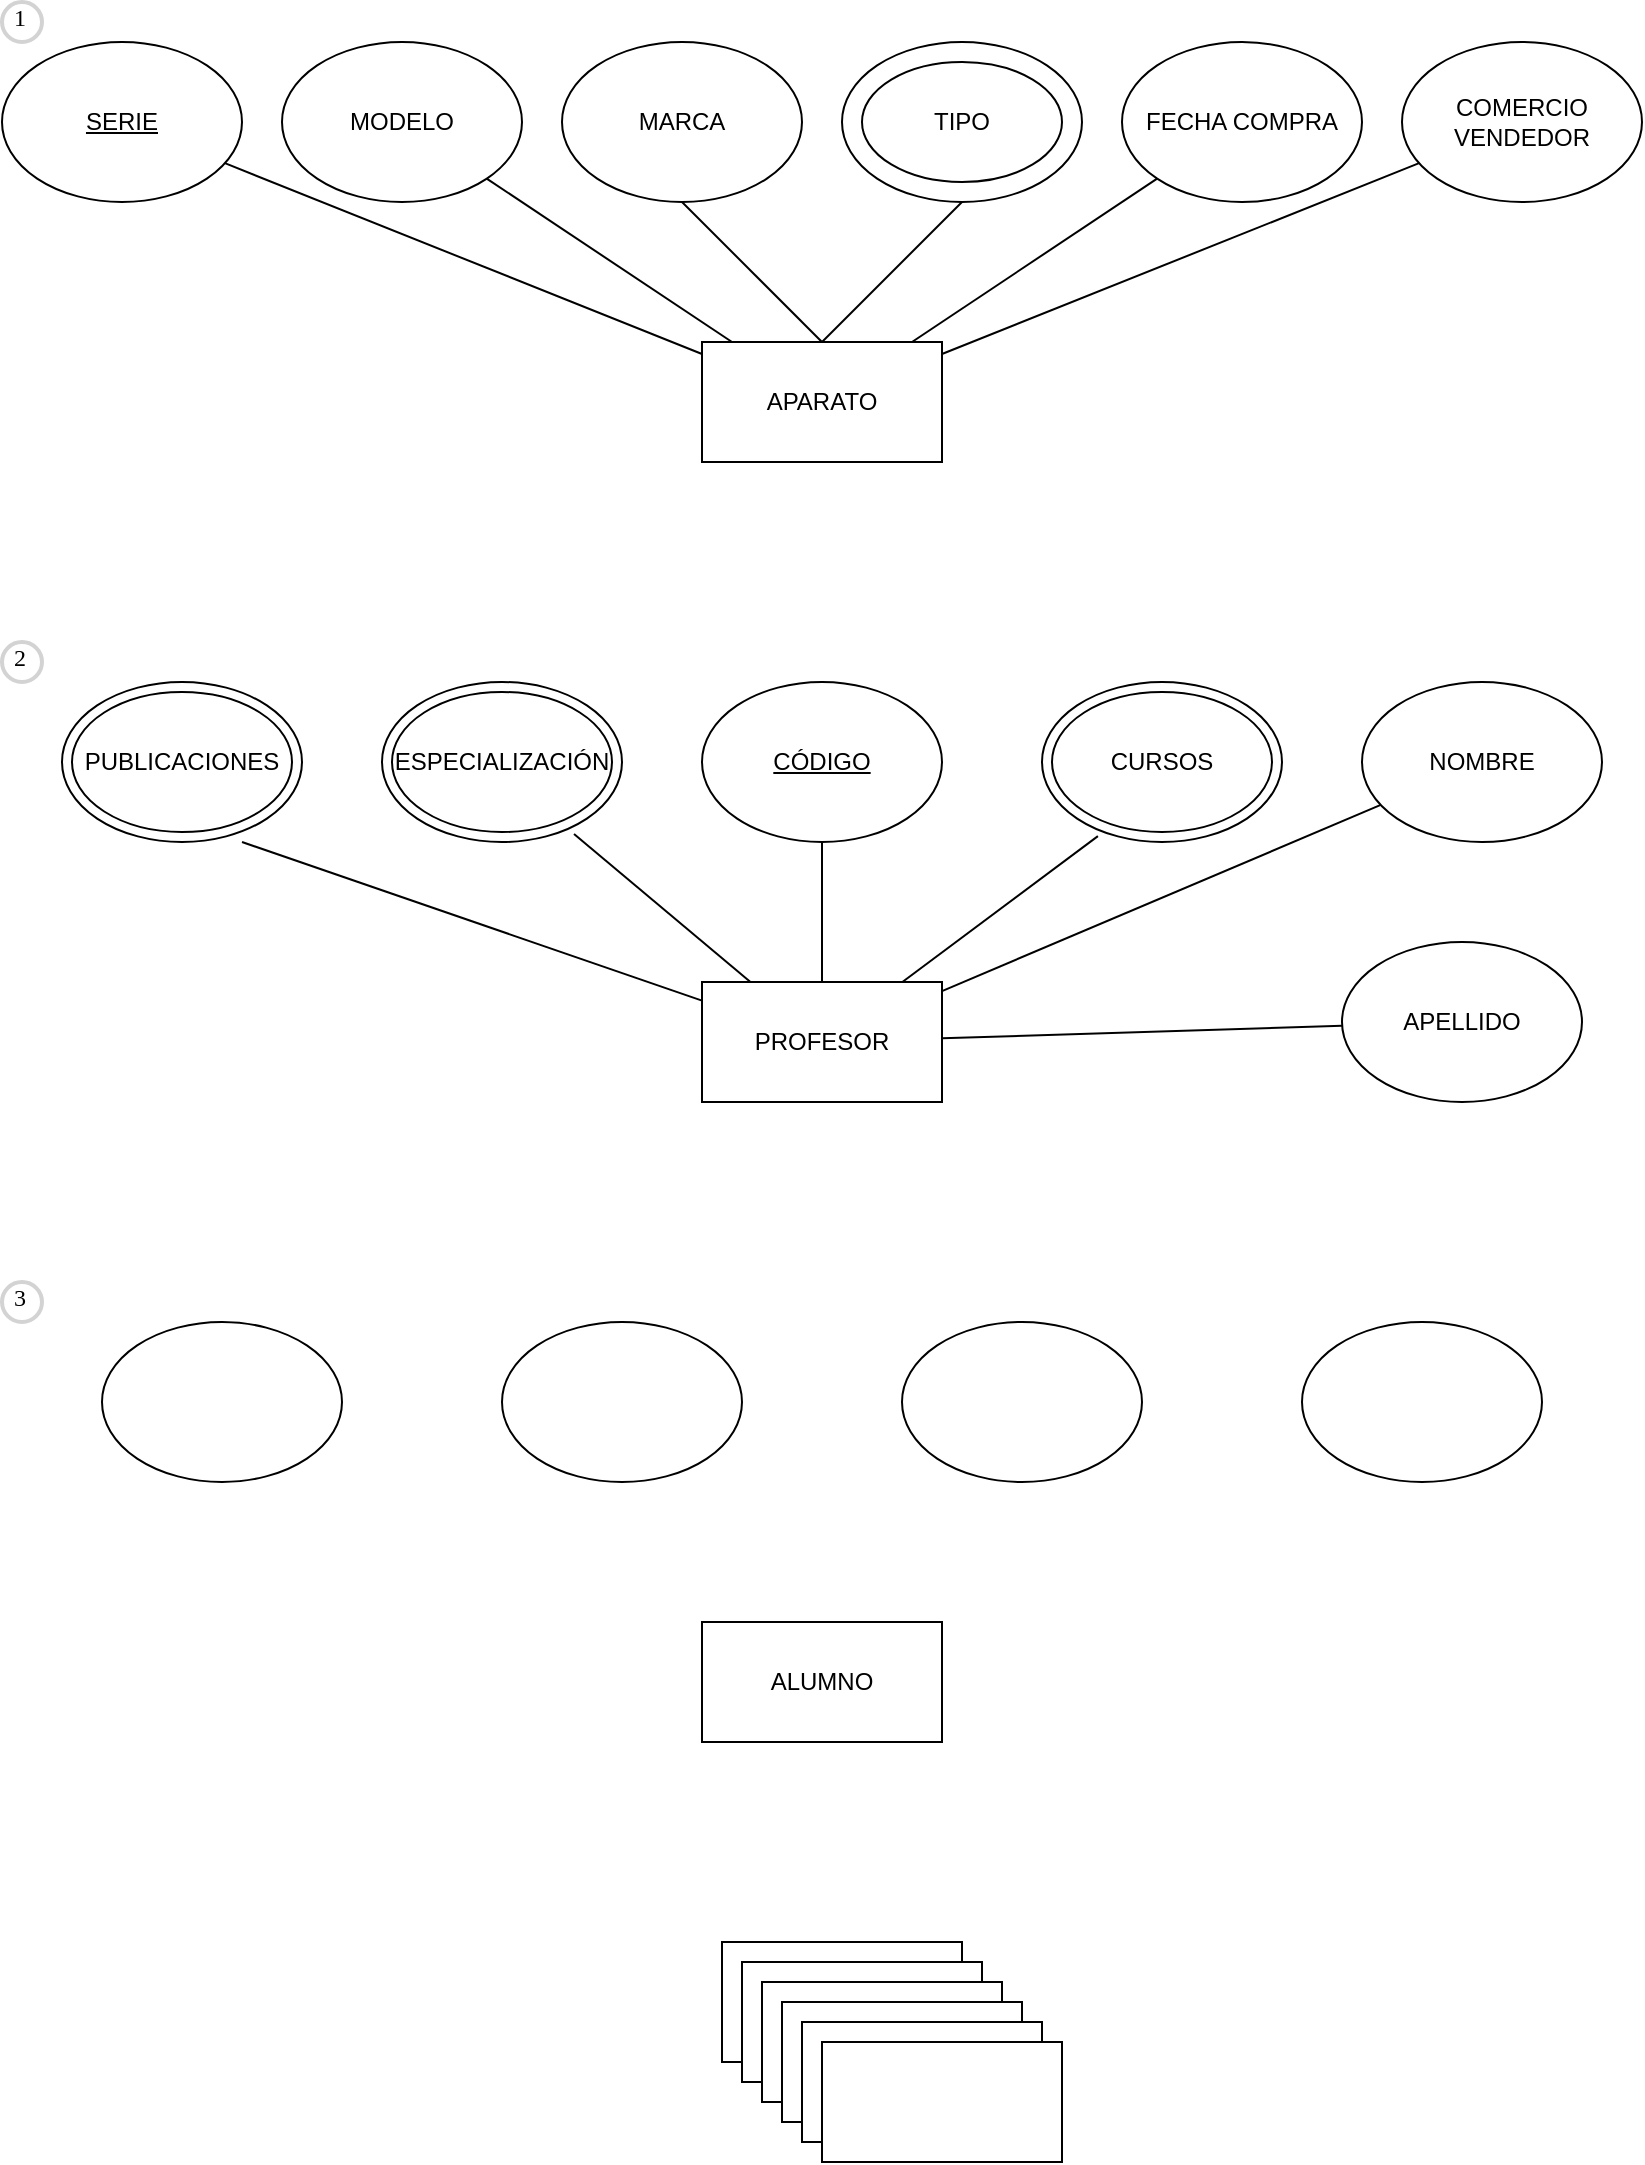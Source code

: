 <mxfile version="20.0.4" type="github">
  <diagram id="vAebxS3UM6LQ19YHtOK3" name="Page-1">
    <mxGraphModel dx="1695" dy="425" grid="1" gridSize="10" guides="1" tooltips="1" connect="1" arrows="1" fold="1" page="1" pageScale="1" pageWidth="827" pageHeight="1169" math="0" shadow="0">
      <root>
        <mxCell id="0" />
        <mxCell id="1" parent="0" />
        <mxCell id="7UsnzDe4b1MfK3M5bKmA-1" value="APARATO" style="rounded=0;whiteSpace=wrap;html=1;" vertex="1" parent="1">
          <mxGeometry x="350" y="190" width="120" height="60" as="geometry" />
        </mxCell>
        <mxCell id="7UsnzDe4b1MfK3M5bKmA-3" value="COMERCIO VENDEDOR" style="ellipse;whiteSpace=wrap;html=1;" vertex="1" parent="1">
          <mxGeometry x="700" y="40" width="120" height="80" as="geometry" />
        </mxCell>
        <mxCell id="7UsnzDe4b1MfK3M5bKmA-4" value="&lt;u&gt;SERIE&lt;/u&gt;" style="ellipse;whiteSpace=wrap;html=1;" vertex="1" parent="1">
          <mxGeometry y="40" width="120" height="80" as="geometry" />
        </mxCell>
        <mxCell id="7UsnzDe4b1MfK3M5bKmA-5" value="MODELO" style="ellipse;whiteSpace=wrap;html=1;" vertex="1" parent="1">
          <mxGeometry x="140" y="40" width="120" height="80" as="geometry" />
        </mxCell>
        <mxCell id="7UsnzDe4b1MfK3M5bKmA-6" value="MARCA" style="ellipse;whiteSpace=wrap;html=1;" vertex="1" parent="1">
          <mxGeometry x="280" y="40" width="120" height="80" as="geometry" />
        </mxCell>
        <mxCell id="7UsnzDe4b1MfK3M5bKmA-7" value="FECHA COMPRA" style="ellipse;whiteSpace=wrap;html=1;" vertex="1" parent="1">
          <mxGeometry x="560" y="40" width="120" height="80" as="geometry" />
        </mxCell>
        <mxCell id="7UsnzDe4b1MfK3M5bKmA-8" value="" style="ellipse;whiteSpace=wrap;html=1;" vertex="1" parent="1">
          <mxGeometry x="420" y="40" width="120" height="80" as="geometry" />
        </mxCell>
        <mxCell id="7UsnzDe4b1MfK3M5bKmA-9" value="TIPO" style="ellipse;whiteSpace=wrap;html=1;" vertex="1" parent="1">
          <mxGeometry x="430" y="50" width="100" height="60" as="geometry" />
        </mxCell>
        <mxCell id="7UsnzDe4b1MfK3M5bKmA-10" value="" style="endArrow=none;html=1;rounded=0;entryX=0.5;entryY=0;entryDx=0;entryDy=0;exitX=0.5;exitY=1;exitDx=0;exitDy=0;" edge="1" parent="1" source="7UsnzDe4b1MfK3M5bKmA-6" target="7UsnzDe4b1MfK3M5bKmA-1">
          <mxGeometry width="50" height="50" relative="1" as="geometry">
            <mxPoint x="390" y="70" as="sourcePoint" />
            <mxPoint x="440" y="20" as="targetPoint" />
          </mxGeometry>
        </mxCell>
        <mxCell id="7UsnzDe4b1MfK3M5bKmA-11" value="" style="endArrow=none;html=1;rounded=0;" edge="1" parent="1" source="7UsnzDe4b1MfK3M5bKmA-5" target="7UsnzDe4b1MfK3M5bKmA-1">
          <mxGeometry width="50" height="50" relative="1" as="geometry">
            <mxPoint x="373.433" y="126.823" as="sourcePoint" />
            <mxPoint x="420" y="200" as="targetPoint" />
          </mxGeometry>
        </mxCell>
        <mxCell id="7UsnzDe4b1MfK3M5bKmA-13" value="" style="endArrow=none;html=1;rounded=0;" edge="1" parent="1" source="7UsnzDe4b1MfK3M5bKmA-3" target="7UsnzDe4b1MfK3M5bKmA-1">
          <mxGeometry width="50" height="50" relative="1" as="geometry">
            <mxPoint x="252.426" y="118.284" as="sourcePoint" />
            <mxPoint x="375" y="200" as="targetPoint" />
          </mxGeometry>
        </mxCell>
        <mxCell id="7UsnzDe4b1MfK3M5bKmA-14" value="" style="endArrow=none;html=1;rounded=0;" edge="1" parent="1" source="7UsnzDe4b1MfK3M5bKmA-7" target="7UsnzDe4b1MfK3M5bKmA-1">
          <mxGeometry width="50" height="50" relative="1" as="geometry">
            <mxPoint x="262.426" y="128.284" as="sourcePoint" />
            <mxPoint x="385" y="210" as="targetPoint" />
          </mxGeometry>
        </mxCell>
        <mxCell id="7UsnzDe4b1MfK3M5bKmA-16" value="" style="endArrow=none;html=1;rounded=0;" edge="1" parent="1" source="7UsnzDe4b1MfK3M5bKmA-4" target="7UsnzDe4b1MfK3M5bKmA-1">
          <mxGeometry width="50" height="50" relative="1" as="geometry">
            <mxPoint x="282.426" y="148.284" as="sourcePoint" />
            <mxPoint x="405" y="230" as="targetPoint" />
          </mxGeometry>
        </mxCell>
        <mxCell id="7UsnzDe4b1MfK3M5bKmA-17" value="" style="endArrow=none;html=1;rounded=0;exitX=0.5;exitY=1;exitDx=0;exitDy=0;entryX=0.5;entryY=0;entryDx=0;entryDy=0;" edge="1" parent="1" source="7UsnzDe4b1MfK3M5bKmA-8" target="7UsnzDe4b1MfK3M5bKmA-1">
          <mxGeometry width="50" height="50" relative="1" as="geometry">
            <mxPoint x="587.574" y="118.284" as="sourcePoint" />
            <mxPoint x="465" y="200" as="targetPoint" />
          </mxGeometry>
        </mxCell>
        <mxCell id="7UsnzDe4b1MfK3M5bKmA-18" value="PROFESOR" style="rounded=0;whiteSpace=wrap;html=1;" vertex="1" parent="1">
          <mxGeometry x="350" y="510" width="120" height="60" as="geometry" />
        </mxCell>
        <mxCell id="7UsnzDe4b1MfK3M5bKmA-19" value="&lt;u&gt;CÓDIGO&lt;/u&gt;" style="ellipse;whiteSpace=wrap;html=1;" vertex="1" parent="1">
          <mxGeometry x="350" y="360" width="120" height="80" as="geometry" />
        </mxCell>
        <mxCell id="7UsnzDe4b1MfK3M5bKmA-21" value="" style="ellipse;whiteSpace=wrap;html=1;" vertex="1" parent="1">
          <mxGeometry x="190" y="360" width="120" height="80" as="geometry" />
        </mxCell>
        <mxCell id="7UsnzDe4b1MfK3M5bKmA-22" value="ESPECIALIZACIÓN" style="ellipse;whiteSpace=wrap;html=1;" vertex="1" parent="1">
          <mxGeometry x="195" y="365" width="110" height="70" as="geometry" />
        </mxCell>
        <mxCell id="7UsnzDe4b1MfK3M5bKmA-23" value="" style="ellipse;whiteSpace=wrap;html=1;" vertex="1" parent="1">
          <mxGeometry x="520" y="360" width="120" height="80" as="geometry" />
        </mxCell>
        <mxCell id="7UsnzDe4b1MfK3M5bKmA-24" value="CURSOS" style="ellipse;whiteSpace=wrap;html=1;" vertex="1" parent="1">
          <mxGeometry x="525" y="365" width="110" height="70" as="geometry" />
        </mxCell>
        <mxCell id="7UsnzDe4b1MfK3M5bKmA-25" value="" style="ellipse;whiteSpace=wrap;html=1;" vertex="1" parent="1">
          <mxGeometry x="30" y="360" width="120" height="80" as="geometry" />
        </mxCell>
        <mxCell id="7UsnzDe4b1MfK3M5bKmA-26" value="PUBLICACIONES" style="ellipse;whiteSpace=wrap;html=1;" vertex="1" parent="1">
          <mxGeometry x="35" y="365" width="110" height="70" as="geometry" />
        </mxCell>
        <mxCell id="7UsnzDe4b1MfK3M5bKmA-27" value="" style="endArrow=none;html=1;rounded=0;entryX=0.75;entryY=1;entryDx=0;entryDy=0;entryPerimeter=0;" edge="1" parent="1" source="7UsnzDe4b1MfK3M5bKmA-18" target="7UsnzDe4b1MfK3M5bKmA-25">
          <mxGeometry width="50" height="50" relative="1" as="geometry">
            <mxPoint x="390" y="390" as="sourcePoint" />
            <mxPoint x="440" y="340" as="targetPoint" />
          </mxGeometry>
        </mxCell>
        <mxCell id="7UsnzDe4b1MfK3M5bKmA-28" value="" style="endArrow=none;html=1;rounded=0;entryX=0.8;entryY=0.95;entryDx=0;entryDy=0;entryPerimeter=0;" edge="1" parent="1" source="7UsnzDe4b1MfK3M5bKmA-18" target="7UsnzDe4b1MfK3M5bKmA-21">
          <mxGeometry width="50" height="50" relative="1" as="geometry">
            <mxPoint x="400" y="400" as="sourcePoint" />
            <mxPoint x="450" y="350" as="targetPoint" />
          </mxGeometry>
        </mxCell>
        <mxCell id="7UsnzDe4b1MfK3M5bKmA-29" value="" style="endArrow=none;html=1;rounded=0;" edge="1" parent="1" source="7UsnzDe4b1MfK3M5bKmA-18" target="7UsnzDe4b1MfK3M5bKmA-19">
          <mxGeometry width="50" height="50" relative="1" as="geometry">
            <mxPoint x="410" y="410" as="sourcePoint" />
            <mxPoint x="450" y="400" as="targetPoint" />
          </mxGeometry>
        </mxCell>
        <mxCell id="7UsnzDe4b1MfK3M5bKmA-30" value="" style="endArrow=none;html=1;rounded=0;entryX=0.233;entryY=0.963;entryDx=0;entryDy=0;entryPerimeter=0;" edge="1" parent="1" source="7UsnzDe4b1MfK3M5bKmA-18" target="7UsnzDe4b1MfK3M5bKmA-23">
          <mxGeometry width="50" height="50" relative="1" as="geometry">
            <mxPoint x="420" y="420" as="sourcePoint" />
            <mxPoint x="470" y="370" as="targetPoint" />
          </mxGeometry>
        </mxCell>
        <mxCell id="7UsnzDe4b1MfK3M5bKmA-31" value="NOMBRE" style="ellipse;whiteSpace=wrap;html=1;" vertex="1" parent="1">
          <mxGeometry x="680" y="360" width="120" height="80" as="geometry" />
        </mxCell>
        <mxCell id="7UsnzDe4b1MfK3M5bKmA-32" value="APELLIDO" style="ellipse;whiteSpace=wrap;html=1;" vertex="1" parent="1">
          <mxGeometry x="670" y="490" width="120" height="80" as="geometry" />
        </mxCell>
        <mxCell id="7UsnzDe4b1MfK3M5bKmA-33" value="" style="endArrow=none;html=1;rounded=0;" edge="1" parent="1" source="7UsnzDe4b1MfK3M5bKmA-18" target="7UsnzDe4b1MfK3M5bKmA-31">
          <mxGeometry width="50" height="50" relative="1" as="geometry">
            <mxPoint x="460.198" y="520" as="sourcePoint" />
            <mxPoint x="557.96" y="447.04" as="targetPoint" />
          </mxGeometry>
        </mxCell>
        <mxCell id="7UsnzDe4b1MfK3M5bKmA-34" value="" style="endArrow=none;html=1;rounded=0;" edge="1" parent="1" source="7UsnzDe4b1MfK3M5bKmA-18" target="7UsnzDe4b1MfK3M5bKmA-32">
          <mxGeometry width="50" height="50" relative="1" as="geometry">
            <mxPoint x="480" y="524.545" as="sourcePoint" />
            <mxPoint x="699.38" y="431.475" as="targetPoint" />
          </mxGeometry>
        </mxCell>
        <mxCell id="7UsnzDe4b1MfK3M5bKmA-35" value="1" style="ellipse;whiteSpace=wrap;html=1;aspect=fixed;strokeWidth=2;fontFamily=Tahoma;spacingBottom=4;spacingRight=2;strokeColor=#d3d3d3;" vertex="1" parent="1">
          <mxGeometry y="20" width="20" height="20" as="geometry" />
        </mxCell>
        <mxCell id="7UsnzDe4b1MfK3M5bKmA-36" value="2" style="ellipse;whiteSpace=wrap;html=1;aspect=fixed;strokeWidth=2;fontFamily=Tahoma;spacingBottom=4;spacingRight=2;strokeColor=#d3d3d3;" vertex="1" parent="1">
          <mxGeometry y="340" width="20" height="20" as="geometry" />
        </mxCell>
        <mxCell id="7UsnzDe4b1MfK3M5bKmA-37" value="3" style="ellipse;whiteSpace=wrap;html=1;aspect=fixed;strokeWidth=2;fontFamily=Tahoma;spacingBottom=4;spacingRight=2;strokeColor=#d3d3d3;" vertex="1" parent="1">
          <mxGeometry y="660" width="20" height="20" as="geometry" />
        </mxCell>
        <mxCell id="7UsnzDe4b1MfK3M5bKmA-38" value="" style="rounded=0;whiteSpace=wrap;html=1;" vertex="1" parent="1">
          <mxGeometry x="360" y="990" width="120" height="60" as="geometry" />
        </mxCell>
        <mxCell id="7UsnzDe4b1MfK3M5bKmA-39" value="" style="rounded=0;whiteSpace=wrap;html=1;" vertex="1" parent="1">
          <mxGeometry x="370" y="1000" width="120" height="60" as="geometry" />
        </mxCell>
        <mxCell id="7UsnzDe4b1MfK3M5bKmA-40" value="" style="rounded=0;whiteSpace=wrap;html=1;" vertex="1" parent="1">
          <mxGeometry x="380" y="1010" width="120" height="60" as="geometry" />
        </mxCell>
        <mxCell id="7UsnzDe4b1MfK3M5bKmA-41" value="" style="rounded=0;whiteSpace=wrap;html=1;" vertex="1" parent="1">
          <mxGeometry x="390" y="1020" width="120" height="60" as="geometry" />
        </mxCell>
        <mxCell id="7UsnzDe4b1MfK3M5bKmA-42" value="" style="rounded=0;whiteSpace=wrap;html=1;" vertex="1" parent="1">
          <mxGeometry x="400" y="1030" width="120" height="60" as="geometry" />
        </mxCell>
        <mxCell id="7UsnzDe4b1MfK3M5bKmA-43" value="" style="rounded=0;whiteSpace=wrap;html=1;" vertex="1" parent="1">
          <mxGeometry x="410" y="1040" width="120" height="60" as="geometry" />
        </mxCell>
        <mxCell id="7UsnzDe4b1MfK3M5bKmA-44" value="ALUMNO" style="rounded=0;whiteSpace=wrap;html=1;" vertex="1" parent="1">
          <mxGeometry x="350" y="830" width="120" height="60" as="geometry" />
        </mxCell>
        <mxCell id="7UsnzDe4b1MfK3M5bKmA-45" value="" style="ellipse;whiteSpace=wrap;html=1;" vertex="1" parent="1">
          <mxGeometry x="250" y="680" width="120" height="80" as="geometry" />
        </mxCell>
        <mxCell id="7UsnzDe4b1MfK3M5bKmA-46" value="" style="ellipse;whiteSpace=wrap;html=1;" vertex="1" parent="1">
          <mxGeometry x="650" y="680" width="120" height="80" as="geometry" />
        </mxCell>
        <mxCell id="7UsnzDe4b1MfK3M5bKmA-47" value="" style="ellipse;whiteSpace=wrap;html=1;" vertex="1" parent="1">
          <mxGeometry x="450" y="680" width="120" height="80" as="geometry" />
        </mxCell>
        <mxCell id="7UsnzDe4b1MfK3M5bKmA-48" value="" style="ellipse;whiteSpace=wrap;html=1;" vertex="1" parent="1">
          <mxGeometry x="50" y="680" width="120" height="80" as="geometry" />
        </mxCell>
      </root>
    </mxGraphModel>
  </diagram>
</mxfile>
